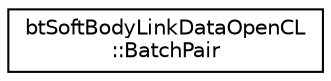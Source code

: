 digraph "Graphical Class Hierarchy"
{
  edge [fontname="Helvetica",fontsize="10",labelfontname="Helvetica",labelfontsize="10"];
  node [fontname="Helvetica",fontsize="10",shape=record];
  rankdir="LR";
  Node1 [label="btSoftBodyLinkDataOpenCL\l::BatchPair",height=0.2,width=0.4,color="black", fillcolor="white", style="filled",URL="$structbt_soft_body_link_data_open_c_l_1_1_batch_pair.html"];
}
